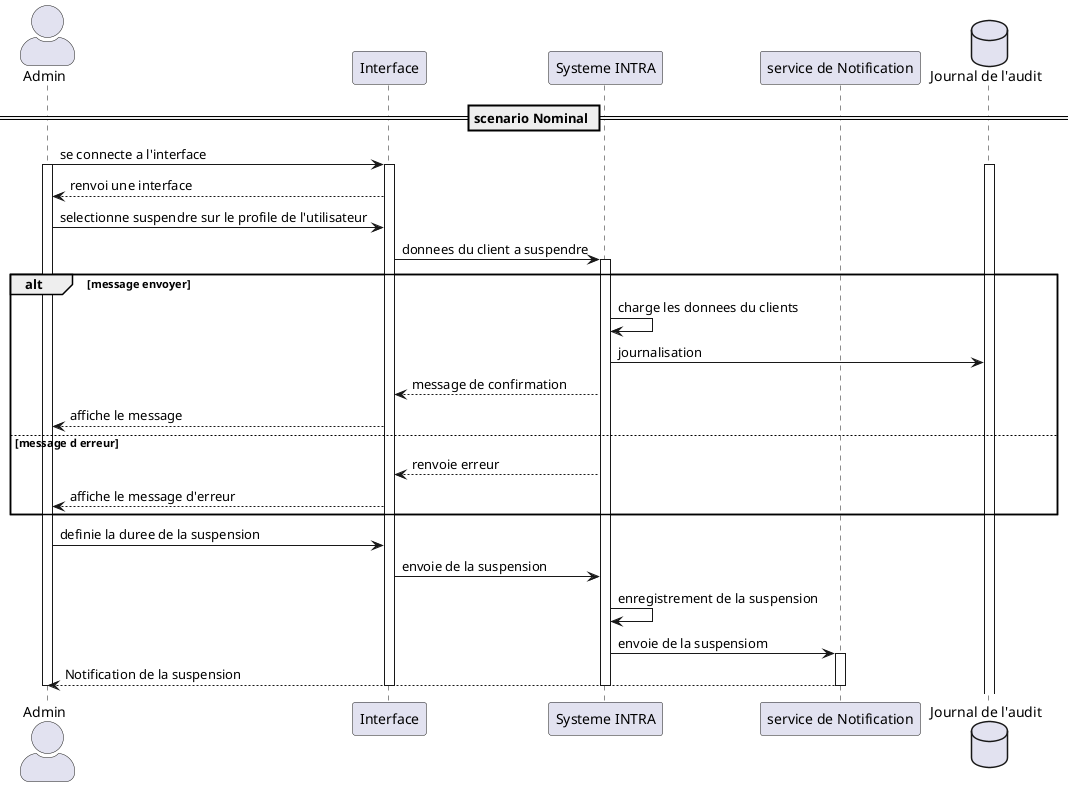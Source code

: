 @startuml UC067-C
skinparam actorStyle awesome

actor Admin
participant "Interface" as UI 
participant "Systeme INTRA" as System
participant "service de Notification" as Notif 
database "Journal de l'audit" as Audit

== scenario Nominal ==

Admin -> UI: se connecte a l'interface 
activate Admin 
activate UI
activate Audit
UI --> Admin : renvoi une interface 
Admin -> UI : selectionne suspendre sur le profile de l'utilisateur 
UI -> System : donnees du client a suspendre
activate System
alt  message envoyer
System -> System : charge les donnees du clients 
System -> Audit : journalisation 
System --> UI : message de confirmation 
UI --> Admin : affiche le message
else message d erreur
System --> UI : renvoie erreur
UI --> Admin : affiche le message d'erreur
end

Admin -> UI : definie la duree de la suspension
UI -> System : envoie de la suspension 
System -> System : enregistrement de la suspension
System -> Notif : envoie de la suspensiom
activate Notif
Notif --> Admin : Notification de la suspension
deactivate UI
deactivate Admin
deactivate System
deactivate Notif